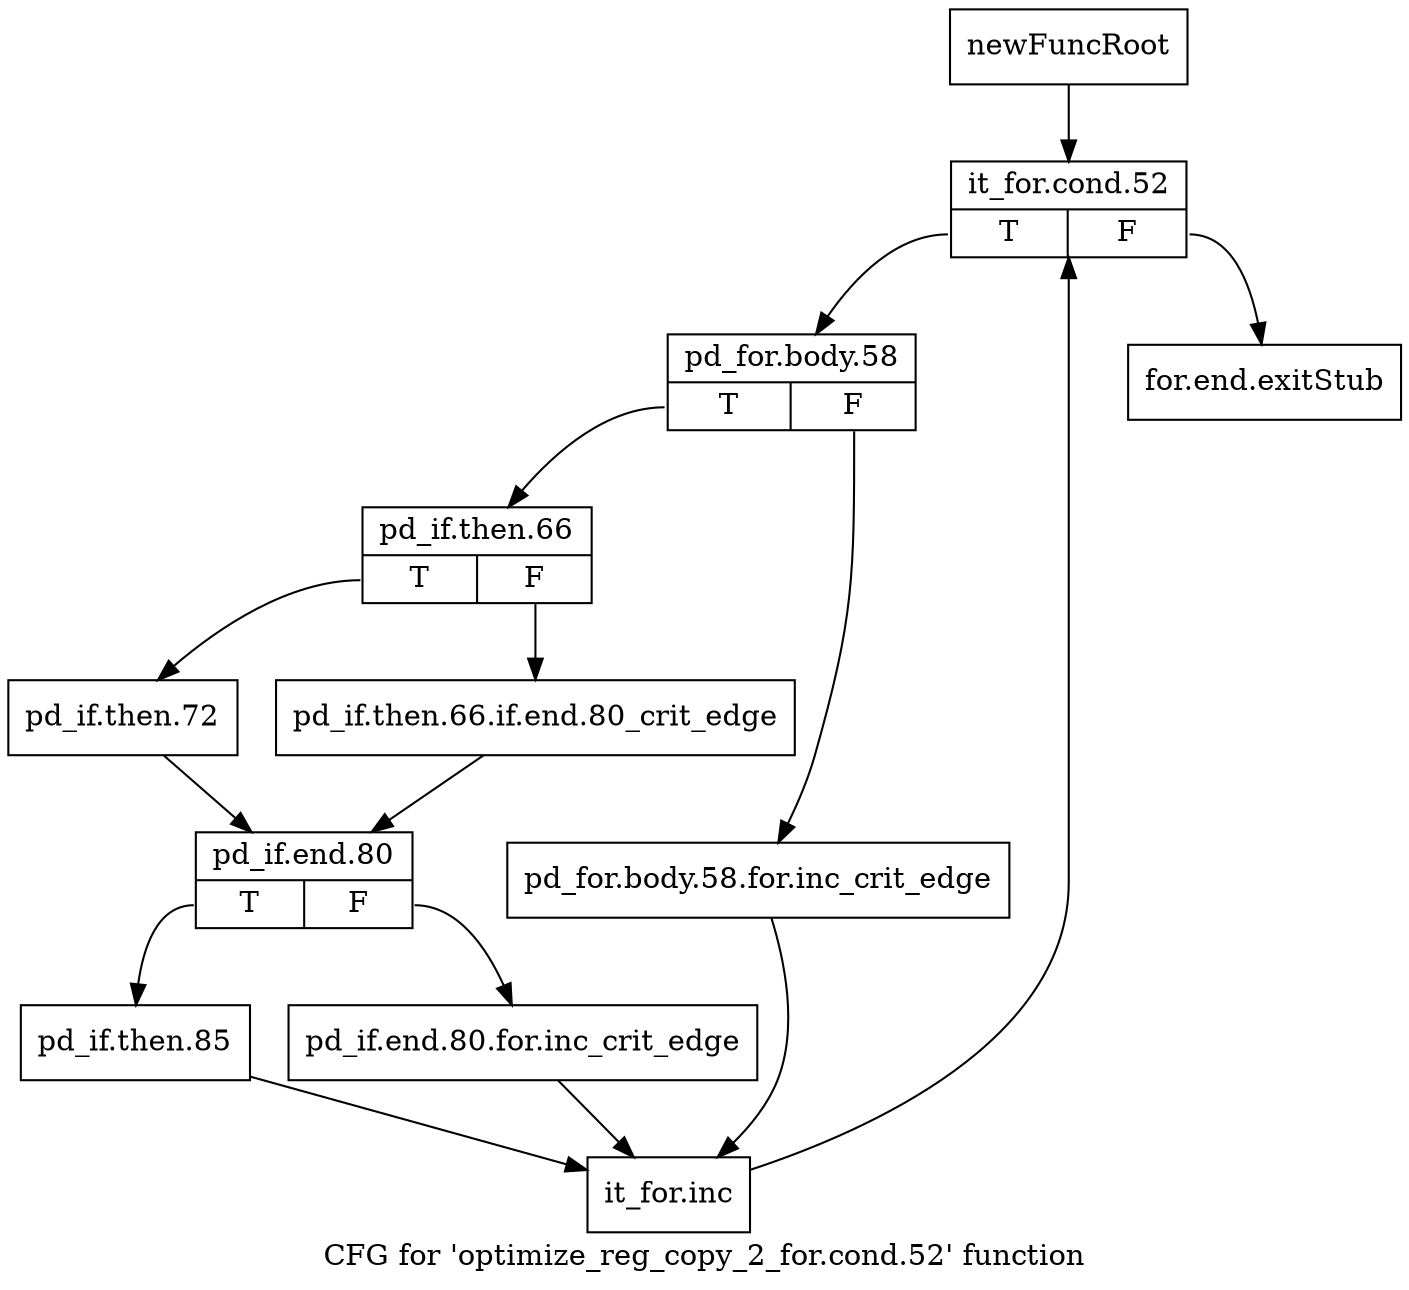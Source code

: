 digraph "CFG for 'optimize_reg_copy_2_for.cond.52' function" {
	label="CFG for 'optimize_reg_copy_2_for.cond.52' function";

	Node0xba662d0 [shape=record,label="{newFuncRoot}"];
	Node0xba662d0 -> Node0xba66370;
	Node0xba66320 [shape=record,label="{for.end.exitStub}"];
	Node0xba66370 [shape=record,label="{it_for.cond.52|{<s0>T|<s1>F}}"];
	Node0xba66370:s0 -> Node0xba663c0;
	Node0xba66370:s1 -> Node0xba66320;
	Node0xba663c0 [shape=record,label="{pd_for.body.58|{<s0>T|<s1>F}}"];
	Node0xba663c0:s0 -> Node0xba66460;
	Node0xba663c0:s1 -> Node0xba66410;
	Node0xba66410 [shape=record,label="{pd_for.body.58.for.inc_crit_edge}"];
	Node0xba66410 -> Node0xba66640;
	Node0xba66460 [shape=record,label="{pd_if.then.66|{<s0>T|<s1>F}}"];
	Node0xba66460:s0 -> Node0xba66500;
	Node0xba66460:s1 -> Node0xba664b0;
	Node0xba664b0 [shape=record,label="{pd_if.then.66.if.end.80_crit_edge}"];
	Node0xba664b0 -> Node0xba66550;
	Node0xba66500 [shape=record,label="{pd_if.then.72}"];
	Node0xba66500 -> Node0xba66550;
	Node0xba66550 [shape=record,label="{pd_if.end.80|{<s0>T|<s1>F}}"];
	Node0xba66550:s0 -> Node0xba665f0;
	Node0xba66550:s1 -> Node0xba665a0;
	Node0xba665a0 [shape=record,label="{pd_if.end.80.for.inc_crit_edge}"];
	Node0xba665a0 -> Node0xba66640;
	Node0xba665f0 [shape=record,label="{pd_if.then.85}"];
	Node0xba665f0 -> Node0xba66640;
	Node0xba66640 [shape=record,label="{it_for.inc}"];
	Node0xba66640 -> Node0xba66370;
}
